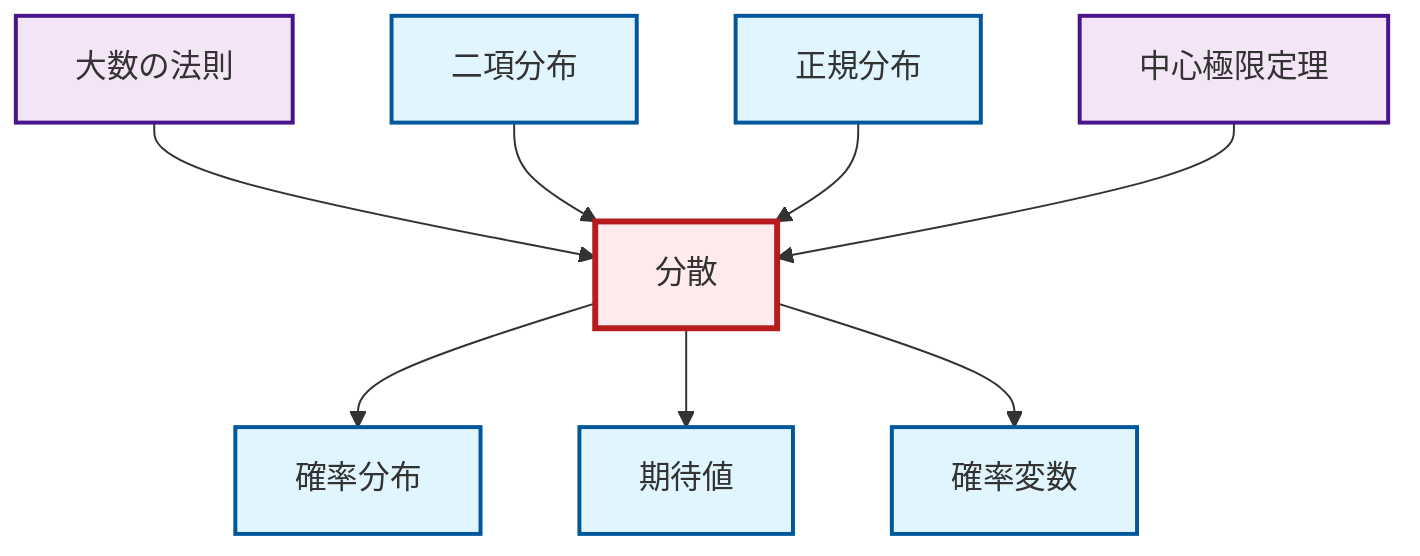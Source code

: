 graph TD
    classDef definition fill:#e1f5fe,stroke:#01579b,stroke-width:2px
    classDef theorem fill:#f3e5f5,stroke:#4a148c,stroke-width:2px
    classDef axiom fill:#fff3e0,stroke:#e65100,stroke-width:2px
    classDef example fill:#e8f5e9,stroke:#1b5e20,stroke-width:2px
    classDef current fill:#ffebee,stroke:#b71c1c,stroke-width:3px
    def-expectation["期待値"]:::definition
    thm-central-limit["中心極限定理"]:::theorem
    def-variance["分散"]:::definition
    def-random-variable["確率変数"]:::definition
    def-normal-distribution["正規分布"]:::definition
    def-probability-distribution["確率分布"]:::definition
    thm-law-of-large-numbers["大数の法則"]:::theorem
    def-binomial-distribution["二項分布"]:::definition
    thm-law-of-large-numbers --> def-variance
    def-binomial-distribution --> def-variance
    def-normal-distribution --> def-variance
    thm-central-limit --> def-variance
    def-variance --> def-probability-distribution
    def-variance --> def-expectation
    def-variance --> def-random-variable
    class def-variance current
